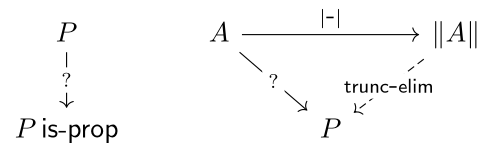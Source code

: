 <?xml version="1.0"?>
<!DOCTYPE ipe SYSTEM "ipe.dtd">
<ipe version="70212" creator="Ipe 7.2.12">
<info created="D:20191027124159" modified="D:20191027124159"/>
<preamble>
\usepackage{ifxetex}
\ifxetex
  \usepackage{unicode-math}
  \setmonofont[Mapping=tex-text]{PragmataPro Mono Liga}
  \defaultfontfeatures{Ligatures=TeX}
\else
  \usepackage[utf8]{inputenc}
  \usepackage{amssymb}
\fi

\usepackage{color,xcolor,graphicx,overpic}

\definecolor{obj1}{rgb}{.88,, .93,, .96}
\definecolor{obj2}{rgb}{.62,, .74,, .85}
\definecolor{obj3}{rgb}{.53,, .34, .65}

\definecolor{green}{rgb}{0, 1, 0}
\definecolor{blue}{rgb}{0, 0, 1}
\definecolor{yellow}{rgb}{1, 1, 0}
\definecolor{orange}{rgb}{1, 0.647, 0}
\definecolor{gold}{rgb}{1, 0.843, 0}
\definecolor{purple}{rgb}{0.627, 0.125, 0.941}
\definecolor{gray}{rgb}{0.745, 0.745, 0.745}
\definecolor{brown}{rgb}{0.647, 0.165, 0.165}
\definecolor{navy}{rgb}{0, 0, 0.502}
\definecolor{pink}{rgb}{1, 0.753, 0.796}
\definecolor{seagreen}{rgb}{0.18, 0.545, 0.341}
\definecolor{turquoise}{rgb}{0.251, 0.878, 0.816}
\definecolor{violet}{rgb}{0.933, 0.51, 0.933}
\definecolor{darkblue}{rgb}{0, 0, 0.545}
\definecolor{darkcyan}{rgb}{0, 0.545, 0.545}
\definecolor{darkgray}{rgb}{0.663, 0.663, 0.663}
\definecolor{darkgreen}{rgb}{0, 0.392, 0}
\definecolor{darkmagenta}{rgb}{0.545, 0, 0.545}
\definecolor{darkorange}{rgb}{1, 0.549, 0}
\definecolor{darkred}{rgb}{0.545, 0, 0}
\definecolor{lightblue}{rgb}{0.678, 0.847, 0.902}
\definecolor{lightcyan}{rgb}{0.878, 1, 1}
\definecolor{lightgray}{rgb}{0.827, 0.827, 0.827}
\definecolor{lightgreen}{rgb}{0.565, 0.933, 0.565}
\definecolor{lightyellow}{rgb}{1, 1, 0.878}

% -- MACROS

\newcommand{\id}{\operatorname{id}}
\newcommand{\comp}{\mathrel{\circ}}
\newcommand{\Agda}[0]{\textsf{Agda}}
\newcommand{\HoTT}[0]{\textsf{HoTT}}
\newcommand{\coe}{\operatorname{coe}}
\newcommand{\ap}{\operatorname{ap}}
\newcommand{\pr}{\operatorname{pr}}
\newcommand{\trunc}[1]{\left\| #1 \right\|}
\newcommand{\bracket}[1]{\left( #1 \right)}
\newcommand{\UU}{\mathcal{U}}
\newcommand{\VV}{\mathcal{V}}
\newcommand{\ttt}{\star}
\newcommand{\Empty}{\mathbf{0}}
\newcommand{\unit}{\mathbf{1}}
\newcommand{\bool}{\mathbf{2}}
\newcommand{\inl}{{\operatorname{inl}}}
\newcommand{\inr}{{\operatorname{inr}}}
\newcommand{\idfunc}[1][]{\operatorname{id}_{#1}}
\newcommand{\flip}{\operatorname{flip}}
\newcommand{\N}{\mathbb{N}}
\renewcommand{\equiv}{\simeq}
\newcommand{\Aut}{\mathsf{Aut}}
\newcommand{\LEM}{\ensuremath{\operatorname{LEM}}}
\newcommand{\DNE}{\ensuremath{\operatorname{DNE}}}

\newcommand{\Type}{\ensuremath{\mathsf{Type}}}
\newcommand{\Fin}[1]{\ensuremath{\mathsf{Fin}_{#1}}}
\newcommand{\Hom}[2]{\ensuremath{\mathsf{Hom}~{#1}~{#2}}}

\newcommand{\Set}{\operatorname{Set}}
\newcommand{\Path}{\ensuremath{\mathsf{Path}}}
\newcommand{\PathOver}{\operatorname{PathOver}}
\newcommand{\refl}{\operatorname{refl}}
\newcommand{\true}{\operatorname{true}}
\newcommand{\false}{\operatorname{false}}
\newcommand{\sym}{\operatorname{sym}}
\newcommand{\fun}{\operatorname{fun}}
\newcommand{\ind}{\operatorname{ind}}
\newcommand{\rec}{\operatorname{rec}}
\newcommand{\isSet}[1]{\ensuremath{\mathsf{isSet}(#1)}}
\newcommand{\isContr}[1]{\ensuremath{\mathsf{isContr}(#1)}}
\newcommand{\isProp}[1]{\ensuremath{\mathsf{isProp}(#1)}}
\newcommand{\tr}[3]{\ensuremath{\mathsf{tr}^{#1}(#2,#3)}}
\newcommand{\trdos}[5]{\ensuremath{\mathsf{tr}_{2}^{#1,#2}(#3,#4,#5)}}
\newcommand{\transport}{\operatorname{trans}}

\newcommand{\Graph}{\ensuremath{\texttt{Graph}}}
\newcommand{\A}{\ensuremath{\texttt{A}}}
\newcommand{\R}{\ensuremath{\texttt{R}}}
\newcommand{\Cn}{\ensuremath{\texttt{C}_{n}}}
\newcommand{\Walk}{\ensuremath{\texttt{Walk}}}
\newcommand{\Planar}{\ensuremath{\texttt{Planar}}}
\newcommand{\CombinatorialEmbedding}{\ensuremath{\texttt{CombinatorialEmbedding}}}
\newcommand{\RotationSystem}{\ensuremath{\texttt{RotationSystem}}}
\newcommand{\Embedding}{\ensuremath{\texttt{Embedding}}}
\newcommand{\CyclicOrder}{\ensuremath{\texttt{CyclicOrder}}}
\newcommand{\CyclicGraph}{\ensuremath{\texttt{CyclicGraph}}}
\newcommand{\Spherical}{\ensuremath{\texttt{Spherical}}}
\newcommand{\Face}{\ensuremath{\texttt{Face}}}
\newcommand{\Star}{\ensuremath{\mathtt{Star}}}
\newcommand{\RS}{\ensuremath{\mathsf{R}}}
\newcommand{\isPlanar}{\operatorname{isPlanar}}
\newcommand{\Iso}[2]{\ensuremath{#1\simeq_{\texttt{Iso}}#2}}
\newcommand{\Node}{\ensuremath{\texttt{N}}}
\newcommand{\Edge}{\ensuremath{\texttt{E}}}
\newcommand{\EdgeIsProp}{\ensuremath{\mathsf{EdgeIsProp}}}
\newcommand{\NodeIsSet}{\ensuremath{\mathsf{NodeIsSet}}}

% =================================================================


\usepackage[all]{xy}
\usepackage{pgfplots,tikz}
\pgfplotsset{compat=newest}
\usepackage{tikz-cd}

\usetikzlibrary{decorations.markings,decorations.pathreplacing,matrix,arrows,chains,positioning,scopes}
</preamble>
<ipestyle name="basic">
<symbol name="arrow/arc(spx)">
<path stroke="sym-stroke" fill="sym-stroke" pen="sym-pen">
0 0 m
-1 0.333 l
-1 -0.333 l
h
</path>
</symbol>
<symbol name="arrow/farc(spx)">
<path stroke="sym-stroke" fill="white" pen="sym-pen">
0 0 m
-1 0.333 l
-1 -0.333 l
h
</path>
</symbol>
<symbol name="arrow/ptarc(spx)">
<path stroke="sym-stroke" fill="sym-stroke" pen="sym-pen">
0 0 m
-1 0.333 l
-0.8 0 l
-1 -0.333 l
h
</path>
</symbol>
<symbol name="arrow/fptarc(spx)">
<path stroke="sym-stroke" fill="white" pen="sym-pen">
0 0 m
-1 0.333 l
-0.8 0 l
-1 -0.333 l
h
</path>
</symbol>
<symbol name="mark/circle(sx)" transformations="translations">
<path fill="sym-stroke">
0.6 0 0 0.6 0 0 e
0.4 0 0 0.4 0 0 e
</path>
</symbol>
<symbol name="mark/disk(sx)" transformations="translations">
<path fill="sym-stroke">
0.6 0 0 0.6 0 0 e
</path>
</symbol>
<symbol name="mark/fdisk(sfx)" transformations="translations">
<group>
<path fill="sym-fill">
0.5 0 0 0.5 0 0 e
</path>
<path fill="sym-stroke" fillrule="eofill">
0.6 0 0 0.6 0 0 e
0.4 0 0 0.4 0 0 e
</path>
</group>
</symbol>
<symbol name="mark/box(sx)" transformations="translations">
<path fill="sym-stroke" fillrule="eofill">
-0.6 -0.6 m
0.6 -0.6 l
0.6 0.6 l
-0.6 0.6 l
h
-0.4 -0.4 m
0.4 -0.4 l
0.4 0.4 l
-0.4 0.4 l
h
</path>
</symbol>
<symbol name="mark/square(sx)" transformations="translations">
<path fill="sym-stroke">
-0.6 -0.6 m
0.6 -0.6 l
0.6 0.6 l
-0.6 0.6 l
h
</path>
</symbol>
<symbol name="mark/fsquare(sfx)" transformations="translations">
<group>
<path fill="sym-fill">
-0.5 -0.5 m
0.5 -0.5 l
0.5 0.5 l
-0.5 0.5 l
h
</path>
<path fill="sym-stroke" fillrule="eofill">
-0.6 -0.6 m
0.6 -0.6 l
0.6 0.6 l
-0.6 0.6 l
h
-0.4 -0.4 m
0.4 -0.4 l
0.4 0.4 l
-0.4 0.4 l
h
</path>
</group>
</symbol>
<symbol name="mark/cross(sx)" transformations="translations">
<group>
<path fill="sym-stroke">
-0.43 -0.57 m
0.57 0.43 l
0.43 0.57 l
-0.57 -0.43 l
h
</path>
<path fill="sym-stroke">
-0.43 0.57 m
0.57 -0.43 l
0.43 -0.57 l
-0.57 0.43 l
h
</path>
</group>
</symbol>
<symbol name="arrow/fnormal(spx)">
<path stroke="sym-stroke" fill="white" pen="sym-pen">
0 0 m
-1 0.333 l
-1 -0.333 l
h
</path>
</symbol>
<symbol name="arrow/pointed(spx)">
<path stroke="sym-stroke" fill="sym-stroke" pen="sym-pen">
0 0 m
-1 0.333 l
-0.8 0 l
-1 -0.333 l
h
</path>
</symbol>
<symbol name="arrow/fpointed(spx)">
<path stroke="sym-stroke" fill="white" pen="sym-pen">
0 0 m
-1 0.333 l
-0.8 0 l
-1 -0.333 l
h
</path>
</symbol>
<symbol name="arrow/linear(spx)">
<path stroke="sym-stroke" pen="sym-pen">
-1 0.333 m
0 0 l
-1 -0.333 l
</path>
</symbol>
<symbol name="arrow/fdouble(spx)">
<path stroke="sym-stroke" fill="white" pen="sym-pen">
0 0 m
-1 0.333 l
-1 -0.333 l
h
-1 0 m
-2 0.333 l
-2 -0.333 l
h
</path>
</symbol>
<symbol name="arrow/double(spx)">
<path stroke="sym-stroke" fill="sym-stroke" pen="sym-pen">
0 0 m
-1 0.333 l
-1 -0.333 l
h
-1 0 m
-2 0.333 l
-2 -0.333 l
h
</path>
</symbol>
<pen name="heavier" value="0.8"/>
<pen name="fat" value="1.2"/>
<pen name="ultrafat" value="2"/>
<symbolsize name="large" value="5"/>
<symbolsize name="small" value="2"/>
<symbolsize name="tiny" value="1.1"/>
<arrowsize name="large" value="10"/>
<arrowsize name="small" value="5"/>
<arrowsize name="tiny" value="3"/>
<color name="red" value="1 0 0"/>
<color name="green" value="0 1 0"/>
<color name="blue" value="0 0 1"/>
<color name="yellow" value="1 1 0"/>
<color name="orange" value="1 0.647 0"/>
<color name="gold" value="1 0.843 0"/>
<color name="purple" value="0.627 0.125 0.941"/>
<color name="gray" value="0.745"/>
<color name="brown" value="0.647 0.165 0.165"/>
<color name="navy" value="0 0 0.502"/>
<color name="pink" value="1 0.753 0.796"/>
<color name="seagreen" value="0.18 0.545 0.341"/>
<color name="turquoise" value="0.251 0.878 0.816"/>
<color name="violet" value="0.933 0.51 0.933"/>
<color name="darkblue" value="0 0 0.545"/>
<color name="darkcyan" value="0 0.545 0.545"/>
<color name="darkgray" value="0.663"/>
<color name="darkgreen" value="0 0.392 0"/>
<color name="darkmagenta" value="0.545 0 0.545"/>
<color name="darkorange" value="1 0.549 0"/>
<color name="darkred" value="0.545 0 0"/>
<color name="lightblue" value="0.678 0.847 0.902"/>
<color name="lightcyan" value="0.878 1 1"/>
<color name="lightgray" value="0.827"/>
<color name="lightgreen" value="0.565 0.933 0.565"/>
<color name="lightyellow" value="1 1 0.878"/>
<dashstyle name="dashed" value="[4] 0"/>
<dashstyle name="dotted" value="[1 3] 0"/>
<dashstyle name="dash dotted" value="[4 2 1 2] 0"/>
<dashstyle name="dash dot dotted" value="[4 2 1 2 1 2] 0"/>
<textsize name="large" value="\large"/>
<textsize name="Large" value="\Large"/>
<textsize name="LARGE" value="\LARGE"/>
<textsize name="huge" value="\huge"/>
<textsize name="Huge" value="\Huge"/>
<textsize name="small" value="\small"/>
<textsize name="footnote" value="\footnotesize"/>
<textsize name="tiny" value="\tiny"/>
<textstyle name="center" begin="\begin{center}" end="\end{center}"/>
<textstyle name="itemize" begin="\begin{itemize}" end="\end{itemize}"/>
<textstyle name="item" begin="\begin{itemize}\item{}" end="\end{itemize}"/>
<gridsize name="4 pts" value="4"/>
<gridsize name="8 pts (~3 mm)" value="8"/>
<gridsize name="16 pts (~6 mm)" value="16"/>
<gridsize name="32 pts (~12 mm)" value="32"/>
<gridsize name="10 pts (~3.5 mm)" value="10"/>
<gridsize name="20 pts (~7 mm)" value="20"/>
<gridsize name="14 pts (~5 mm)" value="14"/>
<gridsize name="28 pts (~10 mm)" value="28"/>
<gridsize name="56 pts (~20 mm)" value="56"/>
<anglesize name="90 deg" value="90"/>
<anglesize name="60 deg" value="60"/>
<anglesize name="45 deg" value="45"/>
<anglesize name="30 deg" value="30"/>
<anglesize name="22.5 deg" value="22.5"/>
<opacity name="10%" value="0.1"/>
<opacity name="30%" value="0.3"/>
<opacity name="50%" value="0.5"/>
<opacity name="75%" value="0.75"/>
<tiling name="falling" angle="-60" step="4" width="1"/>
<tiling name="rising" angle="30" step="4" width="1"/>
</ipestyle>
<page>
<layer name="alpha"/>
<view layers="alpha" active="alpha"/>
<text layer="alpha" transformations="translations" pos="128 736" stroke="black" type="label" width="176.096" height="28.42" depth="25.64" valign="baseline" style="math">\begin{tikzcd}
P \arrow[d, &quot;?&quot; description] &amp; A \arrow[rr, &quot;|\mbox{-}|&quot;] \arrow[rd, &quot;?&quot; description] &amp;   &amp; \| A \| \arrow[ld, &quot;\mathsf{trunc\mbox{-}elim}&quot; description, dashed] \\
{P\,\mathsf{is\mbox{-}prop}} &amp;                                                        &amp; P &amp;                                                                     
\end{tikzcd}</text>
</page>
</ipe>
